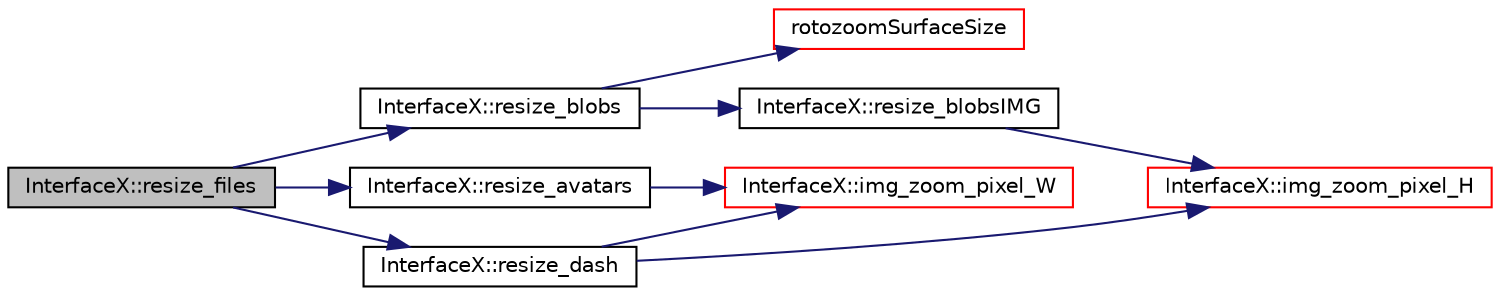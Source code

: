 digraph G
{
  bgcolor="transparent";
  edge [fontname="Helvetica",fontsize="10",labelfontname="Helvetica",labelfontsize="10"];
  node [fontname="Helvetica",fontsize="10",shape=record];
  rankdir=LR;
  Node1 [label="InterfaceX::resize_files",height=0.2,width=0.4,color="black", fillcolor="grey75", style="filled" fontcolor="black"];
  Node1 -> Node2 [color="midnightblue",fontsize="10",style="solid",fontname="Helvetica"];
  Node2 [label="InterfaceX::resize_avatars",height=0.2,width=0.4,color="black",URL="$a00011.html#a1b054eb8feeb623d940e7c1400ea3417"];
  Node2 -> Node3 [color="midnightblue",fontsize="10",style="solid",fontname="Helvetica"];
  Node3 [label="InterfaceX::img_zoom_pixel_W",height=0.2,width=0.4,color="red",URL="$a00011.html#acd24a079e965ec05df7199c9430f7a59"];
  Node1 -> Node4 [color="midnightblue",fontsize="10",style="solid",fontname="Helvetica"];
  Node4 [label="InterfaceX::resize_blobs",height=0.2,width=0.4,color="black",URL="$a00011.html#a836023020e0e313bd9fb00eee5dc8c91"];
  Node4 -> Node5 [color="midnightblue",fontsize="10",style="solid",fontname="Helvetica"];
  Node5 [label="InterfaceX::resize_blobsIMG",height=0.2,width=0.4,color="black",URL="$a00011.html#a6cf97dcfc74a0bbcce08b6cf2b7a8aaa"];
  Node5 -> Node6 [color="midnightblue",fontsize="10",style="solid",fontname="Helvetica"];
  Node6 [label="InterfaceX::img_zoom_pixel_H",height=0.2,width=0.4,color="red",URL="$a00011.html#a7c56c245c6bd52d2eedb51aec1e2c872"];
  Node4 -> Node7 [color="midnightblue",fontsize="10",style="solid",fontname="Helvetica"];
  Node7 [label="rotozoomSurfaceSize",height=0.2,width=0.4,color="red",URL="$a00036.html#a3ca2316375d6faf4f19b26c2f1f14bbc",tooltip="Returns the size of the resulting target surface for a rotozoomSurface() call."];
  Node1 -> Node8 [color="midnightblue",fontsize="10",style="solid",fontname="Helvetica"];
  Node8 [label="InterfaceX::resize_dash",height=0.2,width=0.4,color="black",URL="$a00011.html#a3d0e9c5cf58769f006904426dbde99be"];
  Node8 -> Node6 [color="midnightblue",fontsize="10",style="solid",fontname="Helvetica"];
  Node8 -> Node3 [color="midnightblue",fontsize="10",style="solid",fontname="Helvetica"];
}
